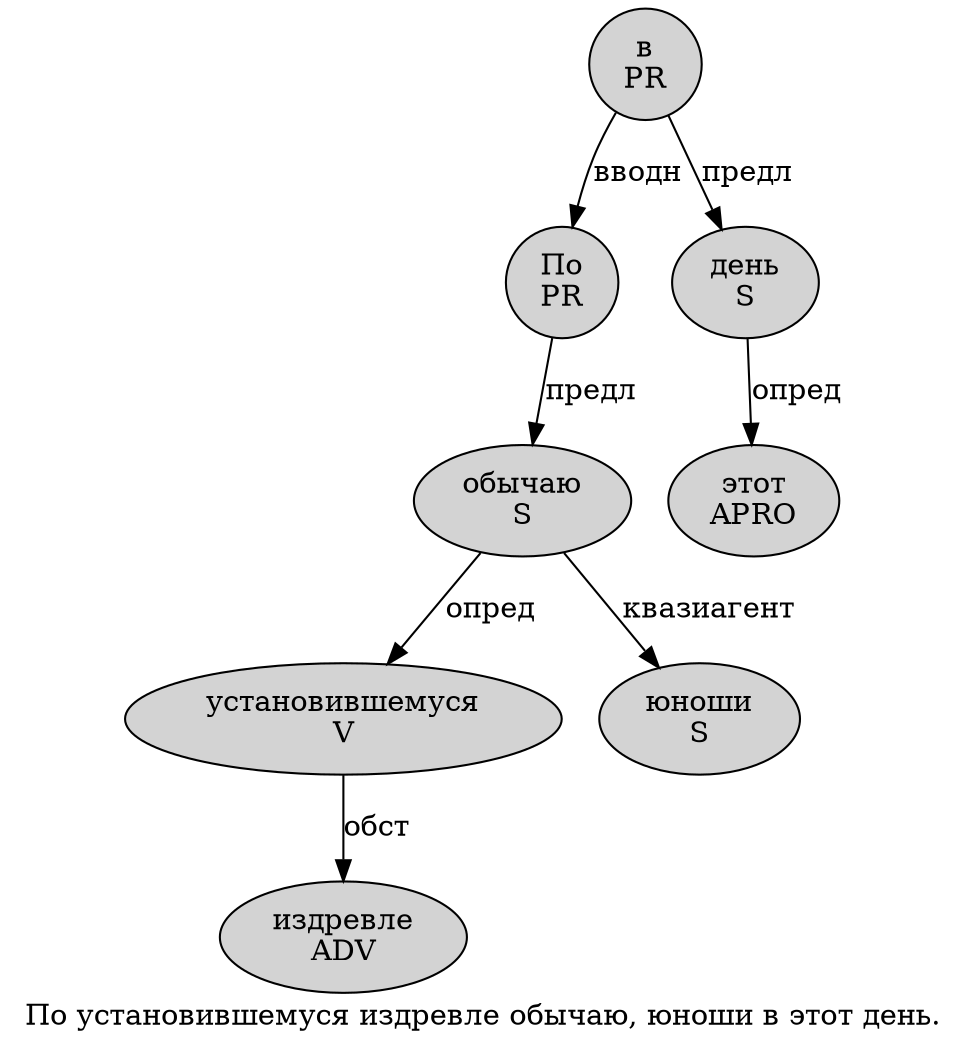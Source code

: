 digraph SENTENCE_1489 {
	graph [label="По установившемуся издревле обычаю, юноши в этот день."]
	node [style=filled]
		0 [label="По
PR" color="" fillcolor=lightgray penwidth=1 shape=ellipse]
		1 [label="установившемуся
V" color="" fillcolor=lightgray penwidth=1 shape=ellipse]
		2 [label="издревле
ADV" color="" fillcolor=lightgray penwidth=1 shape=ellipse]
		3 [label="обычаю
S" color="" fillcolor=lightgray penwidth=1 shape=ellipse]
		5 [label="юноши
S" color="" fillcolor=lightgray penwidth=1 shape=ellipse]
		6 [label="в
PR" color="" fillcolor=lightgray penwidth=1 shape=ellipse]
		7 [label="этот
APRO" color="" fillcolor=lightgray penwidth=1 shape=ellipse]
		8 [label="день
S" color="" fillcolor=lightgray penwidth=1 shape=ellipse]
			0 -> 3 [label="предл"]
			1 -> 2 [label="обст"]
			6 -> 0 [label="вводн"]
			6 -> 8 [label="предл"]
			3 -> 1 [label="опред"]
			3 -> 5 [label="квазиагент"]
			8 -> 7 [label="опред"]
}